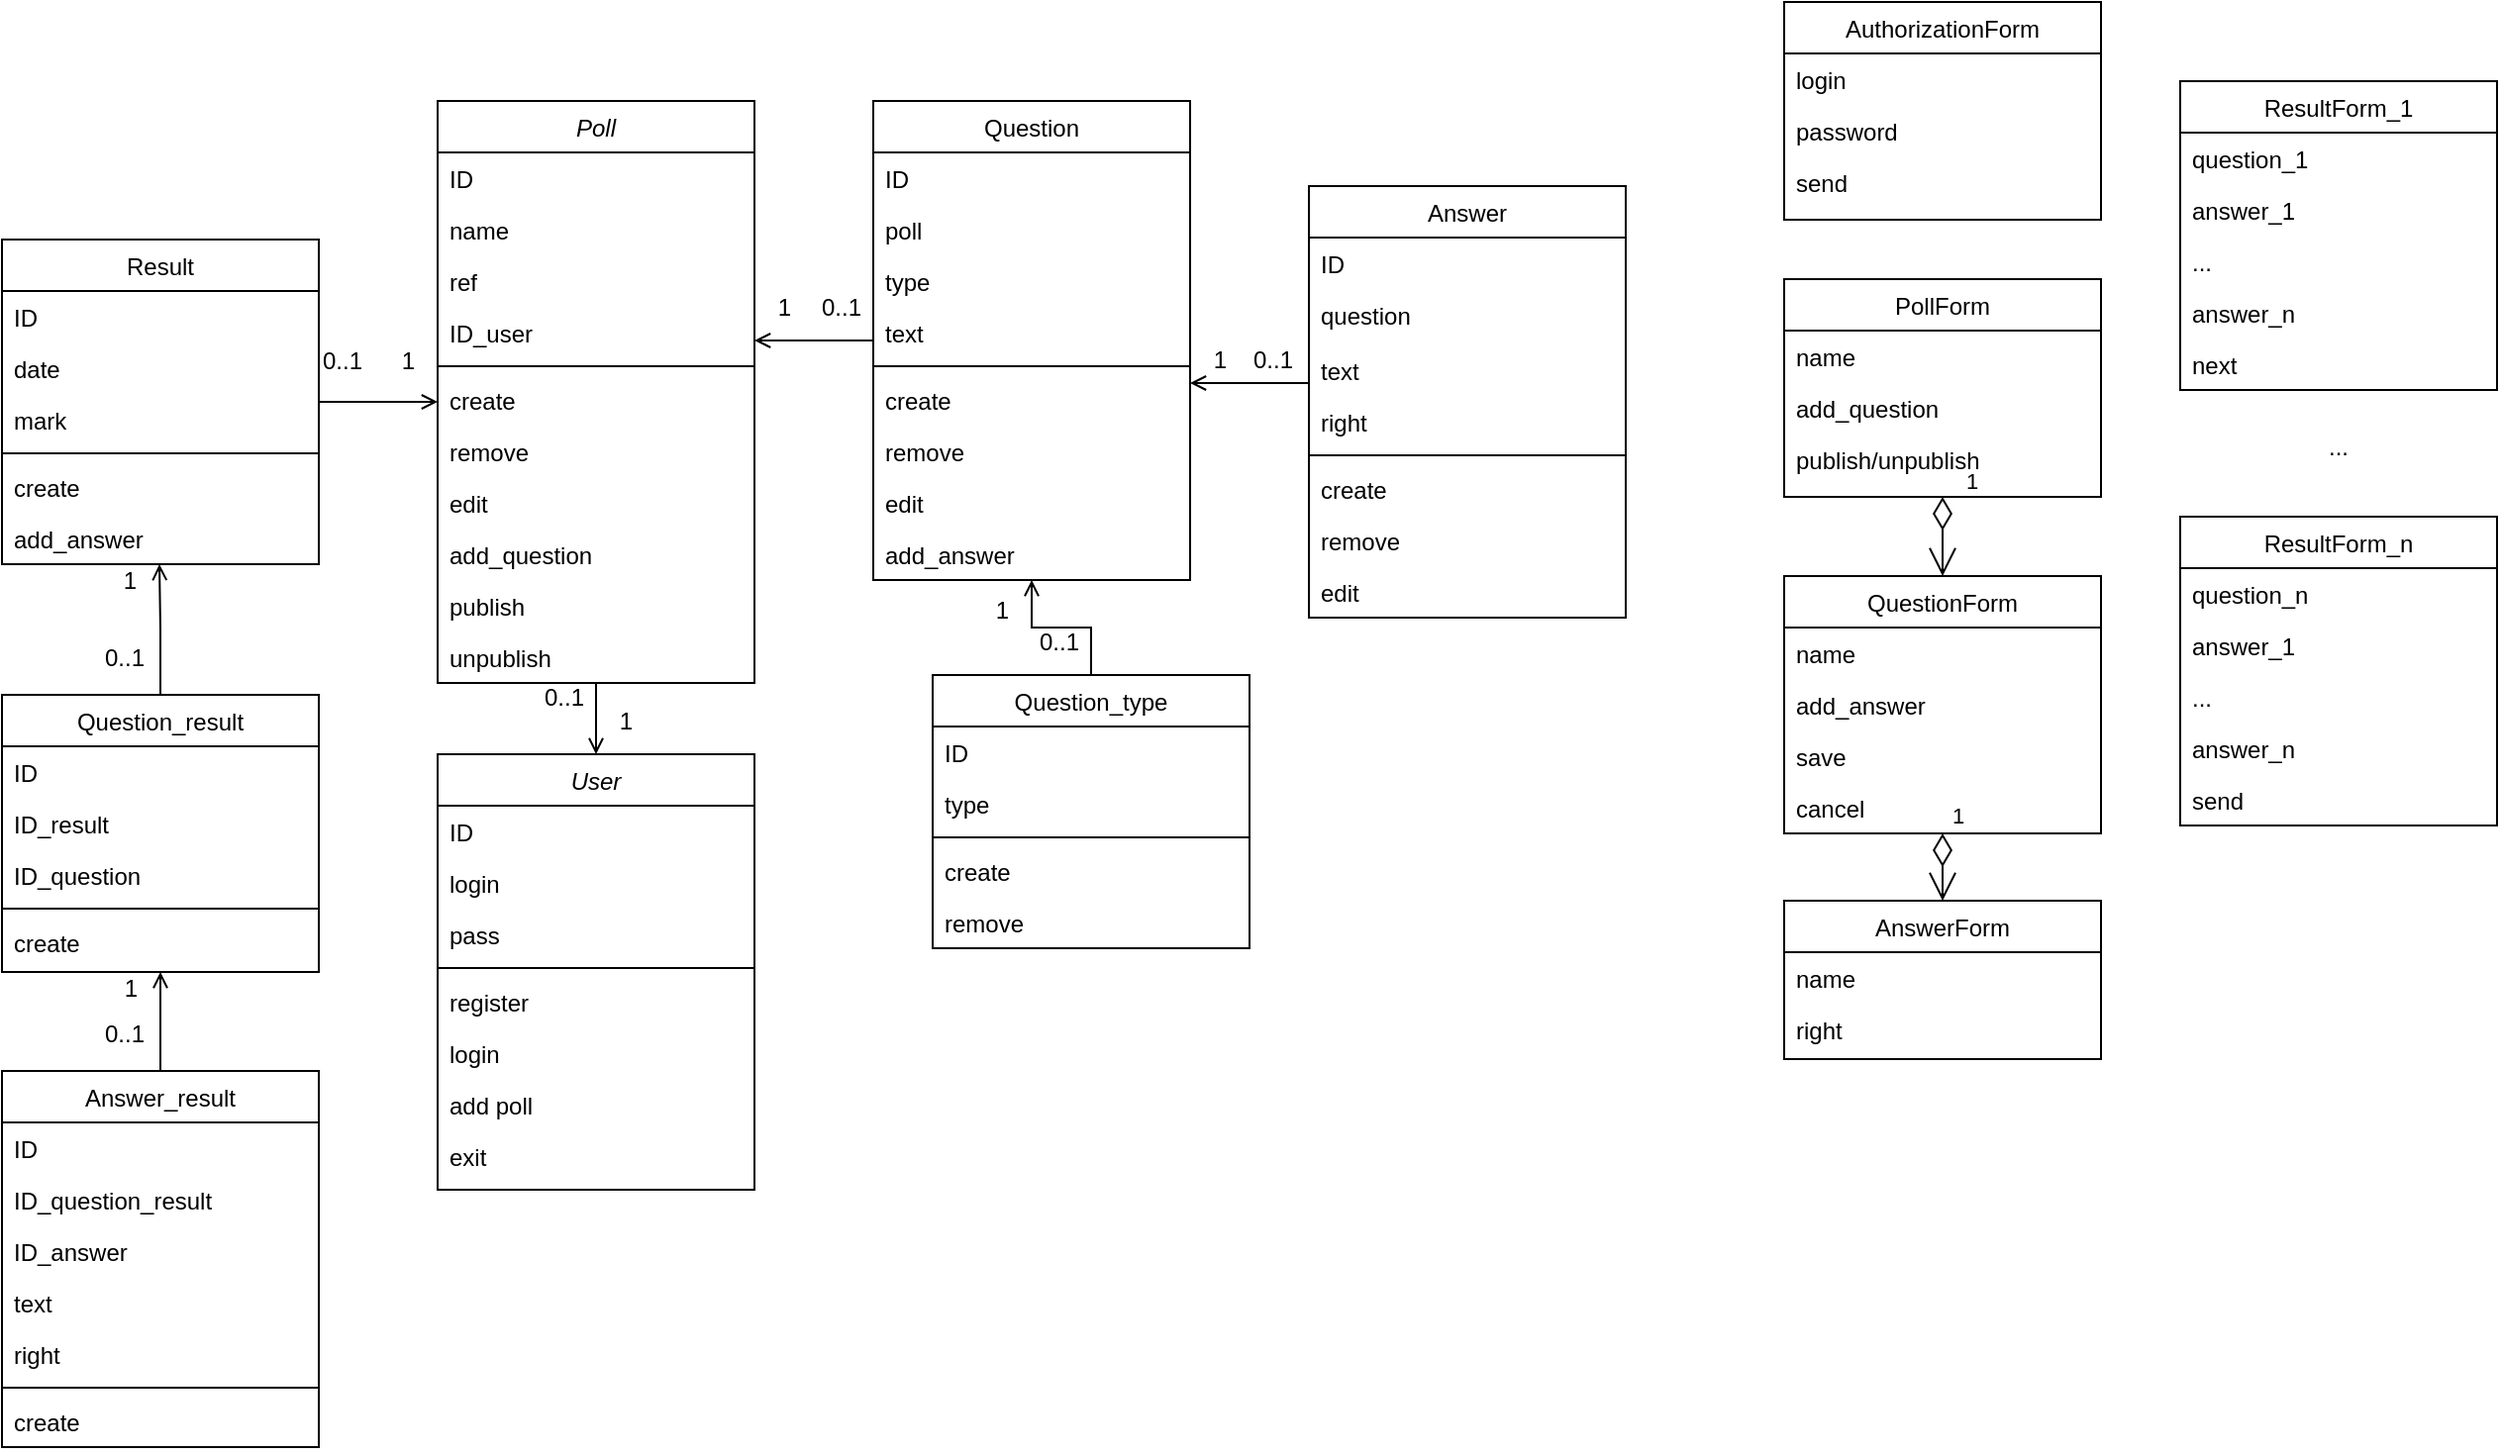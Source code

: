 <mxfile version="21.3.0" type="github">
  <diagram id="C5RBs43oDa-KdzZeNtuy" name="Page-1">
    <mxGraphModel dx="1674" dy="764" grid="1" gridSize="10" guides="1" tooltips="1" connect="1" arrows="1" fold="1" page="1" pageScale="1" pageWidth="827" pageHeight="1169" math="0" shadow="0">
      <root>
        <mxCell id="WIyWlLk6GJQsqaUBKTNV-0" />
        <mxCell id="WIyWlLk6GJQsqaUBKTNV-1" parent="WIyWlLk6GJQsqaUBKTNV-0" />
        <mxCell id="zkfFHV4jXpPFQw0GAbJ--0" value="Poll" style="swimlane;fontStyle=2;align=center;verticalAlign=top;childLayout=stackLayout;horizontal=1;startSize=26;horizontalStack=0;resizeParent=1;resizeLast=0;collapsible=1;marginBottom=0;rounded=0;shadow=0;strokeWidth=1;" parent="WIyWlLk6GJQsqaUBKTNV-1" vertex="1">
          <mxGeometry x="240" y="110" width="160" height="294" as="geometry">
            <mxRectangle x="230" y="140" width="160" height="26" as="alternateBounds" />
          </mxGeometry>
        </mxCell>
        <mxCell id="zkfFHV4jXpPFQw0GAbJ--1" value="ID" style="text;align=left;verticalAlign=top;spacingLeft=4;spacingRight=4;overflow=hidden;rotatable=0;points=[[0,0.5],[1,0.5]];portConstraint=eastwest;" parent="zkfFHV4jXpPFQw0GAbJ--0" vertex="1">
          <mxGeometry y="26" width="160" height="26" as="geometry" />
        </mxCell>
        <mxCell id="zkfFHV4jXpPFQw0GAbJ--2" value="name" style="text;align=left;verticalAlign=top;spacingLeft=4;spacingRight=4;overflow=hidden;rotatable=0;points=[[0,0.5],[1,0.5]];portConstraint=eastwest;rounded=0;shadow=0;html=0;" parent="zkfFHV4jXpPFQw0GAbJ--0" vertex="1">
          <mxGeometry y="52" width="160" height="26" as="geometry" />
        </mxCell>
        <mxCell id="snOb4kcOnNqycKSNtj3P-0" value="ref" style="text;align=left;verticalAlign=top;spacingLeft=4;spacingRight=4;overflow=hidden;rotatable=0;points=[[0,0.5],[1,0.5]];portConstraint=eastwest;rounded=0;shadow=0;html=0;" parent="zkfFHV4jXpPFQw0GAbJ--0" vertex="1">
          <mxGeometry y="78" width="160" height="26" as="geometry" />
        </mxCell>
        <mxCell id="S0NsjREVBF93vjPj7HcT-11" value="ID_user" style="text;align=left;verticalAlign=top;spacingLeft=4;spacingRight=4;overflow=hidden;rotatable=0;points=[[0,0.5],[1,0.5]];portConstraint=eastwest;rounded=0;shadow=0;html=0;" vertex="1" parent="zkfFHV4jXpPFQw0GAbJ--0">
          <mxGeometry y="104" width="160" height="26" as="geometry" />
        </mxCell>
        <mxCell id="zkfFHV4jXpPFQw0GAbJ--4" value="" style="line;html=1;strokeWidth=1;align=left;verticalAlign=middle;spacingTop=-1;spacingLeft=3;spacingRight=3;rotatable=0;labelPosition=right;points=[];portConstraint=eastwest;" parent="zkfFHV4jXpPFQw0GAbJ--0" vertex="1">
          <mxGeometry y="130" width="160" height="8" as="geometry" />
        </mxCell>
        <mxCell id="snOb4kcOnNqycKSNtj3P-2" value="create" style="text;align=left;verticalAlign=top;spacingLeft=4;spacingRight=4;overflow=hidden;rotatable=0;points=[[0,0.5],[1,0.5]];portConstraint=eastwest;rounded=0;shadow=0;html=0;" parent="zkfFHV4jXpPFQw0GAbJ--0" vertex="1">
          <mxGeometry y="138" width="160" height="26" as="geometry" />
        </mxCell>
        <mxCell id="snOb4kcOnNqycKSNtj3P-5" value="remove" style="text;align=left;verticalAlign=top;spacingLeft=4;spacingRight=4;overflow=hidden;rotatable=0;points=[[0,0.5],[1,0.5]];portConstraint=eastwest;rounded=0;shadow=0;html=0;" parent="zkfFHV4jXpPFQw0GAbJ--0" vertex="1">
          <mxGeometry y="164" width="160" height="26" as="geometry" />
        </mxCell>
        <mxCell id="snOb4kcOnNqycKSNtj3P-6" value="edit" style="text;align=left;verticalAlign=top;spacingLeft=4;spacingRight=4;overflow=hidden;rotatable=0;points=[[0,0.5],[1,0.5]];portConstraint=eastwest;rounded=0;shadow=0;html=0;" parent="zkfFHV4jXpPFQw0GAbJ--0" vertex="1">
          <mxGeometry y="190" width="160" height="26" as="geometry" />
        </mxCell>
        <mxCell id="6PA96vPbl6fKGUTXAdsz-4" value="add_question" style="text;align=left;verticalAlign=top;spacingLeft=4;spacingRight=4;overflow=hidden;rotatable=0;points=[[0,0.5],[1,0.5]];portConstraint=eastwest;rounded=0;shadow=0;html=0;" parent="zkfFHV4jXpPFQw0GAbJ--0" vertex="1">
          <mxGeometry y="216" width="160" height="26" as="geometry" />
        </mxCell>
        <mxCell id="snOb4kcOnNqycKSNtj3P-3" value="publish" style="text;align=left;verticalAlign=top;spacingLeft=4;spacingRight=4;overflow=hidden;rotatable=0;points=[[0,0.5],[1,0.5]];portConstraint=eastwest;rounded=0;shadow=0;html=0;" parent="zkfFHV4jXpPFQw0GAbJ--0" vertex="1">
          <mxGeometry y="242" width="160" height="26" as="geometry" />
        </mxCell>
        <mxCell id="snOb4kcOnNqycKSNtj3P-4" value="unpublish" style="text;align=left;verticalAlign=top;spacingLeft=4;spacingRight=4;overflow=hidden;rotatable=0;points=[[0,0.5],[1,0.5]];portConstraint=eastwest;rounded=0;shadow=0;html=0;" parent="zkfFHV4jXpPFQw0GAbJ--0" vertex="1">
          <mxGeometry y="268" width="160" height="26" as="geometry" />
        </mxCell>
        <mxCell id="zkfFHV4jXpPFQw0GAbJ--6" value="Answer" style="swimlane;fontStyle=0;align=center;verticalAlign=top;childLayout=stackLayout;horizontal=1;startSize=26;horizontalStack=0;resizeParent=1;resizeLast=0;collapsible=1;marginBottom=0;rounded=0;shadow=0;strokeWidth=1;" parent="WIyWlLk6GJQsqaUBKTNV-1" vertex="1">
          <mxGeometry x="680" y="153" width="160" height="218" as="geometry">
            <mxRectangle x="130" y="380" width="160" height="26" as="alternateBounds" />
          </mxGeometry>
        </mxCell>
        <mxCell id="zkfFHV4jXpPFQw0GAbJ--7" value="ID" style="text;align=left;verticalAlign=top;spacingLeft=4;spacingRight=4;overflow=hidden;rotatable=0;points=[[0,0.5],[1,0.5]];portConstraint=eastwest;" parent="zkfFHV4jXpPFQw0GAbJ--6" vertex="1">
          <mxGeometry y="26" width="160" height="26" as="geometry" />
        </mxCell>
        <mxCell id="zkfFHV4jXpPFQw0GAbJ--8" value="question" style="text;align=left;verticalAlign=top;spacingLeft=4;spacingRight=4;overflow=hidden;rotatable=0;points=[[0,0.5],[1,0.5]];portConstraint=eastwest;rounded=0;shadow=0;html=0;" parent="zkfFHV4jXpPFQw0GAbJ--6" vertex="1">
          <mxGeometry y="52" width="160" height="28" as="geometry" />
        </mxCell>
        <mxCell id="snOb4kcOnNqycKSNtj3P-8" value="text" style="text;align=left;verticalAlign=top;spacingLeft=4;spacingRight=4;overflow=hidden;rotatable=0;points=[[0,0.5],[1,0.5]];portConstraint=eastwest;rounded=0;shadow=0;html=0;" parent="zkfFHV4jXpPFQw0GAbJ--6" vertex="1">
          <mxGeometry y="80" width="160" height="26" as="geometry" />
        </mxCell>
        <mxCell id="snOb4kcOnNqycKSNtj3P-9" value="right" style="text;align=left;verticalAlign=top;spacingLeft=4;spacingRight=4;overflow=hidden;rotatable=0;points=[[0,0.5],[1,0.5]];portConstraint=eastwest;rounded=0;shadow=0;html=0;" parent="zkfFHV4jXpPFQw0GAbJ--6" vertex="1">
          <mxGeometry y="106" width="160" height="26" as="geometry" />
        </mxCell>
        <mxCell id="zkfFHV4jXpPFQw0GAbJ--9" value="" style="line;html=1;strokeWidth=1;align=left;verticalAlign=middle;spacingTop=-1;spacingLeft=3;spacingRight=3;rotatable=0;labelPosition=right;points=[];portConstraint=eastwest;" parent="zkfFHV4jXpPFQw0GAbJ--6" vertex="1">
          <mxGeometry y="132" width="160" height="8" as="geometry" />
        </mxCell>
        <mxCell id="zkfFHV4jXpPFQw0GAbJ--11" value="create" style="text;align=left;verticalAlign=top;spacingLeft=4;spacingRight=4;overflow=hidden;rotatable=0;points=[[0,0.5],[1,0.5]];portConstraint=eastwest;" parent="zkfFHV4jXpPFQw0GAbJ--6" vertex="1">
          <mxGeometry y="140" width="160" height="26" as="geometry" />
        </mxCell>
        <mxCell id="6PA96vPbl6fKGUTXAdsz-1" value="remove" style="text;align=left;verticalAlign=top;spacingLeft=4;spacingRight=4;overflow=hidden;rotatable=0;points=[[0,0.5],[1,0.5]];portConstraint=eastwest;" parent="zkfFHV4jXpPFQw0GAbJ--6" vertex="1">
          <mxGeometry y="166" width="160" height="26" as="geometry" />
        </mxCell>
        <mxCell id="6PA96vPbl6fKGUTXAdsz-2" value="edit" style="text;align=left;verticalAlign=top;spacingLeft=4;spacingRight=4;overflow=hidden;rotatable=0;points=[[0,0.5],[1,0.5]];portConstraint=eastwest;" parent="zkfFHV4jXpPFQw0GAbJ--6" vertex="1">
          <mxGeometry y="192" width="160" height="26" as="geometry" />
        </mxCell>
        <mxCell id="zkfFHV4jXpPFQw0GAbJ--13" value="Question_type" style="swimlane;fontStyle=0;align=center;verticalAlign=top;childLayout=stackLayout;horizontal=1;startSize=26;horizontalStack=0;resizeParent=1;resizeLast=0;collapsible=1;marginBottom=0;rounded=0;shadow=0;strokeWidth=1;" parent="WIyWlLk6GJQsqaUBKTNV-1" vertex="1">
          <mxGeometry x="490" y="400" width="160" height="138" as="geometry">
            <mxRectangle x="340" y="380" width="170" height="26" as="alternateBounds" />
          </mxGeometry>
        </mxCell>
        <mxCell id="zkfFHV4jXpPFQw0GAbJ--14" value="ID" style="text;align=left;verticalAlign=top;spacingLeft=4;spacingRight=4;overflow=hidden;rotatable=0;points=[[0,0.5],[1,0.5]];portConstraint=eastwest;" parent="zkfFHV4jXpPFQw0GAbJ--13" vertex="1">
          <mxGeometry y="26" width="160" height="26" as="geometry" />
        </mxCell>
        <mxCell id="6PA96vPbl6fKGUTXAdsz-5" value="type" style="text;align=left;verticalAlign=top;spacingLeft=4;spacingRight=4;overflow=hidden;rotatable=0;points=[[0,0.5],[1,0.5]];portConstraint=eastwest;" parent="zkfFHV4jXpPFQw0GAbJ--13" vertex="1">
          <mxGeometry y="52" width="160" height="26" as="geometry" />
        </mxCell>
        <mxCell id="zkfFHV4jXpPFQw0GAbJ--15" value="" style="line;html=1;strokeWidth=1;align=left;verticalAlign=middle;spacingTop=-1;spacingLeft=3;spacingRight=3;rotatable=0;labelPosition=right;points=[];portConstraint=eastwest;" parent="zkfFHV4jXpPFQw0GAbJ--13" vertex="1">
          <mxGeometry y="78" width="160" height="8" as="geometry" />
        </mxCell>
        <mxCell id="6PA96vPbl6fKGUTXAdsz-10" value="create" style="text;align=left;verticalAlign=top;spacingLeft=4;spacingRight=4;overflow=hidden;rotatable=0;points=[[0,0.5],[1,0.5]];portConstraint=eastwest;" parent="zkfFHV4jXpPFQw0GAbJ--13" vertex="1">
          <mxGeometry y="86" width="160" height="26" as="geometry" />
        </mxCell>
        <mxCell id="6PA96vPbl6fKGUTXAdsz-11" value="remove" style="text;align=left;verticalAlign=top;spacingLeft=4;spacingRight=4;overflow=hidden;rotatable=0;points=[[0,0.5],[1,0.5]];portConstraint=eastwest;" parent="zkfFHV4jXpPFQw0GAbJ--13" vertex="1">
          <mxGeometry y="112" width="160" height="26" as="geometry" />
        </mxCell>
        <mxCell id="zkfFHV4jXpPFQw0GAbJ--17" value="Question" style="swimlane;fontStyle=0;align=center;verticalAlign=top;childLayout=stackLayout;horizontal=1;startSize=26;horizontalStack=0;resizeParent=1;resizeLast=0;collapsible=1;marginBottom=0;rounded=0;shadow=0;strokeWidth=1;" parent="WIyWlLk6GJQsqaUBKTNV-1" vertex="1">
          <mxGeometry x="460" y="110" width="160" height="242" as="geometry">
            <mxRectangle x="550" y="140" width="160" height="26" as="alternateBounds" />
          </mxGeometry>
        </mxCell>
        <mxCell id="zkfFHV4jXpPFQw0GAbJ--18" value="ID" style="text;align=left;verticalAlign=top;spacingLeft=4;spacingRight=4;overflow=hidden;rotatable=0;points=[[0,0.5],[1,0.5]];portConstraint=eastwest;" parent="zkfFHV4jXpPFQw0GAbJ--17" vertex="1">
          <mxGeometry y="26" width="160" height="26" as="geometry" />
        </mxCell>
        <mxCell id="6PA96vPbl6fKGUTXAdsz-85" value="poll" style="text;align=left;verticalAlign=top;spacingLeft=4;spacingRight=4;overflow=hidden;rotatable=0;points=[[0,0.5],[1,0.5]];portConstraint=eastwest;" parent="zkfFHV4jXpPFQw0GAbJ--17" vertex="1">
          <mxGeometry y="52" width="160" height="26" as="geometry" />
        </mxCell>
        <mxCell id="zkfFHV4jXpPFQw0GAbJ--19" value="type" style="text;align=left;verticalAlign=top;spacingLeft=4;spacingRight=4;overflow=hidden;rotatable=0;points=[[0,0.5],[1,0.5]];portConstraint=eastwest;rounded=0;shadow=0;html=0;" parent="zkfFHV4jXpPFQw0GAbJ--17" vertex="1">
          <mxGeometry y="78" width="160" height="26" as="geometry" />
        </mxCell>
        <mxCell id="zkfFHV4jXpPFQw0GAbJ--20" value="text" style="text;align=left;verticalAlign=top;spacingLeft=4;spacingRight=4;overflow=hidden;rotatable=0;points=[[0,0.5],[1,0.5]];portConstraint=eastwest;rounded=0;shadow=0;html=0;" parent="zkfFHV4jXpPFQw0GAbJ--17" vertex="1">
          <mxGeometry y="104" width="160" height="26" as="geometry" />
        </mxCell>
        <mxCell id="zkfFHV4jXpPFQw0GAbJ--23" value="" style="line;html=1;strokeWidth=1;align=left;verticalAlign=middle;spacingTop=-1;spacingLeft=3;spacingRight=3;rotatable=0;labelPosition=right;points=[];portConstraint=eastwest;" parent="zkfFHV4jXpPFQw0GAbJ--17" vertex="1">
          <mxGeometry y="130" width="160" height="8" as="geometry" />
        </mxCell>
        <mxCell id="zkfFHV4jXpPFQw0GAbJ--24" value="create" style="text;align=left;verticalAlign=top;spacingLeft=4;spacingRight=4;overflow=hidden;rotatable=0;points=[[0,0.5],[1,0.5]];portConstraint=eastwest;" parent="zkfFHV4jXpPFQw0GAbJ--17" vertex="1">
          <mxGeometry y="138" width="160" height="26" as="geometry" />
        </mxCell>
        <mxCell id="zkfFHV4jXpPFQw0GAbJ--25" value="remove" style="text;align=left;verticalAlign=top;spacingLeft=4;spacingRight=4;overflow=hidden;rotatable=0;points=[[0,0.5],[1,0.5]];portConstraint=eastwest;" parent="zkfFHV4jXpPFQw0GAbJ--17" vertex="1">
          <mxGeometry y="164" width="160" height="26" as="geometry" />
        </mxCell>
        <mxCell id="snOb4kcOnNqycKSNtj3P-7" value="edit" style="text;align=left;verticalAlign=top;spacingLeft=4;spacingRight=4;overflow=hidden;rotatable=0;points=[[0,0.5],[1,0.5]];portConstraint=eastwest;" parent="zkfFHV4jXpPFQw0GAbJ--17" vertex="1">
          <mxGeometry y="190" width="160" height="26" as="geometry" />
        </mxCell>
        <mxCell id="6PA96vPbl6fKGUTXAdsz-3" value="add_answer" style="text;align=left;verticalAlign=top;spacingLeft=4;spacingRight=4;overflow=hidden;rotatable=0;points=[[0,0.5],[1,0.5]];portConstraint=eastwest;" parent="zkfFHV4jXpPFQw0GAbJ--17" vertex="1">
          <mxGeometry y="216" width="160" height="26" as="geometry" />
        </mxCell>
        <mxCell id="zkfFHV4jXpPFQw0GAbJ--26" value="" style="endArrow=open;shadow=0;strokeWidth=1;rounded=0;endFill=1;edgeStyle=elbowEdgeStyle;elbow=vertical;" parent="WIyWlLk6GJQsqaUBKTNV-1" source="zkfFHV4jXpPFQw0GAbJ--17" target="zkfFHV4jXpPFQw0GAbJ--0" edge="1">
          <mxGeometry x="0.5" y="41" relative="1" as="geometry">
            <mxPoint x="769" y="210" as="sourcePoint" />
            <mxPoint x="827" y="210" as="targetPoint" />
            <mxPoint x="-40" y="32" as="offset" />
          </mxGeometry>
        </mxCell>
        <mxCell id="zkfFHV4jXpPFQw0GAbJ--27" value="0..1" style="resizable=0;align=left;verticalAlign=bottom;labelBackgroundColor=none;fontSize=12;" parent="zkfFHV4jXpPFQw0GAbJ--26" connectable="0" vertex="1">
          <mxGeometry x="-1" relative="1" as="geometry">
            <mxPoint x="-28" y="-8" as="offset" />
          </mxGeometry>
        </mxCell>
        <mxCell id="zkfFHV4jXpPFQw0GAbJ--28" value="1" style="resizable=0;align=right;verticalAlign=bottom;labelBackgroundColor=none;fontSize=12;" parent="zkfFHV4jXpPFQw0GAbJ--26" connectable="0" vertex="1">
          <mxGeometry x="1" relative="1" as="geometry">
            <mxPoint x="20" y="-8" as="offset" />
          </mxGeometry>
        </mxCell>
        <mxCell id="6PA96vPbl6fKGUTXAdsz-12" value="Result" style="swimlane;fontStyle=0;align=center;verticalAlign=top;childLayout=stackLayout;horizontal=1;startSize=26;horizontalStack=0;resizeParent=1;resizeLast=0;collapsible=1;marginBottom=0;rounded=0;shadow=0;strokeWidth=1;" parent="WIyWlLk6GJQsqaUBKTNV-1" vertex="1">
          <mxGeometry x="20" y="180" width="160" height="164" as="geometry">
            <mxRectangle x="340" y="380" width="170" height="26" as="alternateBounds" />
          </mxGeometry>
        </mxCell>
        <mxCell id="6PA96vPbl6fKGUTXAdsz-13" value="ID" style="text;align=left;verticalAlign=top;spacingLeft=4;spacingRight=4;overflow=hidden;rotatable=0;points=[[0,0.5],[1,0.5]];portConstraint=eastwest;" parent="6PA96vPbl6fKGUTXAdsz-12" vertex="1">
          <mxGeometry y="26" width="160" height="26" as="geometry" />
        </mxCell>
        <mxCell id="6PA96vPbl6fKGUTXAdsz-14" value="date" style="text;align=left;verticalAlign=top;spacingLeft=4;spacingRight=4;overflow=hidden;rotatable=0;points=[[0,0.5],[1,0.5]];portConstraint=eastwest;" parent="6PA96vPbl6fKGUTXAdsz-12" vertex="1">
          <mxGeometry y="52" width="160" height="26" as="geometry" />
        </mxCell>
        <mxCell id="6PA96vPbl6fKGUTXAdsz-18" value="mark" style="text;align=left;verticalAlign=top;spacingLeft=4;spacingRight=4;overflow=hidden;rotatable=0;points=[[0,0.5],[1,0.5]];portConstraint=eastwest;" parent="6PA96vPbl6fKGUTXAdsz-12" vertex="1">
          <mxGeometry y="78" width="160" height="26" as="geometry" />
        </mxCell>
        <mxCell id="6PA96vPbl6fKGUTXAdsz-15" value="" style="line;html=1;strokeWidth=1;align=left;verticalAlign=middle;spacingTop=-1;spacingLeft=3;spacingRight=3;rotatable=0;labelPosition=right;points=[];portConstraint=eastwest;" parent="6PA96vPbl6fKGUTXAdsz-12" vertex="1">
          <mxGeometry y="104" width="160" height="8" as="geometry" />
        </mxCell>
        <mxCell id="6PA96vPbl6fKGUTXAdsz-16" value="create" style="text;align=left;verticalAlign=top;spacingLeft=4;spacingRight=4;overflow=hidden;rotatable=0;points=[[0,0.5],[1,0.5]];portConstraint=eastwest;" parent="6PA96vPbl6fKGUTXAdsz-12" vertex="1">
          <mxGeometry y="112" width="160" height="26" as="geometry" />
        </mxCell>
        <mxCell id="6PA96vPbl6fKGUTXAdsz-37" value="" style="endArrow=open;shadow=0;strokeWidth=1;rounded=0;endFill=1;edgeStyle=elbowEdgeStyle;elbow=vertical;" parent="6PA96vPbl6fKGUTXAdsz-12" source="6PA96vPbl6fKGUTXAdsz-19" edge="1">
          <mxGeometry x="0.5" y="41" relative="1" as="geometry">
            <mxPoint x="79.5" y="220" as="sourcePoint" />
            <mxPoint x="79.5" y="164" as="targetPoint" />
            <mxPoint x="-40" y="32" as="offset" />
          </mxGeometry>
        </mxCell>
        <mxCell id="6PA96vPbl6fKGUTXAdsz-38" value="0..1" style="resizable=0;align=left;verticalAlign=bottom;labelBackgroundColor=none;fontSize=12;" parent="6PA96vPbl6fKGUTXAdsz-37" connectable="0" vertex="1">
          <mxGeometry x="-1" relative="1" as="geometry">
            <mxPoint x="-30" y="-10" as="offset" />
          </mxGeometry>
        </mxCell>
        <mxCell id="6PA96vPbl6fKGUTXAdsz-39" value="1" style="resizable=0;align=right;verticalAlign=bottom;labelBackgroundColor=none;fontSize=12;" parent="6PA96vPbl6fKGUTXAdsz-37" connectable="0" vertex="1">
          <mxGeometry x="1" relative="1" as="geometry">
            <mxPoint x="-10" y="17" as="offset" />
          </mxGeometry>
        </mxCell>
        <mxCell id="6PA96vPbl6fKGUTXAdsz-26" value="add_answer" style="text;align=left;verticalAlign=top;spacingLeft=4;spacingRight=4;overflow=hidden;rotatable=0;points=[[0,0.5],[1,0.5]];portConstraint=eastwest;" parent="6PA96vPbl6fKGUTXAdsz-12" vertex="1">
          <mxGeometry y="138" width="160" height="26" as="geometry" />
        </mxCell>
        <mxCell id="6PA96vPbl6fKGUTXAdsz-19" value="Question_result" style="swimlane;fontStyle=0;align=center;verticalAlign=top;childLayout=stackLayout;horizontal=1;startSize=26;horizontalStack=0;resizeParent=1;resizeLast=0;collapsible=1;marginBottom=0;rounded=0;shadow=0;strokeWidth=1;" parent="WIyWlLk6GJQsqaUBKTNV-1" vertex="1">
          <mxGeometry x="20" y="410" width="160" height="140" as="geometry">
            <mxRectangle x="340" y="380" width="170" height="26" as="alternateBounds" />
          </mxGeometry>
        </mxCell>
        <mxCell id="6PA96vPbl6fKGUTXAdsz-20" value="ID" style="text;align=left;verticalAlign=top;spacingLeft=4;spacingRight=4;overflow=hidden;rotatable=0;points=[[0,0.5],[1,0.5]];portConstraint=eastwest;" parent="6PA96vPbl6fKGUTXAdsz-19" vertex="1">
          <mxGeometry y="26" width="160" height="26" as="geometry" />
        </mxCell>
        <mxCell id="6PA96vPbl6fKGUTXAdsz-21" value="ID_result" style="text;align=left;verticalAlign=top;spacingLeft=4;spacingRight=4;overflow=hidden;rotatable=0;points=[[0,0.5],[1,0.5]];portConstraint=eastwest;" parent="6PA96vPbl6fKGUTXAdsz-19" vertex="1">
          <mxGeometry y="52" width="160" height="26" as="geometry" />
        </mxCell>
        <mxCell id="6PA96vPbl6fKGUTXAdsz-22" value="ID_question" style="text;align=left;verticalAlign=top;spacingLeft=4;spacingRight=4;overflow=hidden;rotatable=0;points=[[0,0.5],[1,0.5]];portConstraint=eastwest;" parent="6PA96vPbl6fKGUTXAdsz-19" vertex="1">
          <mxGeometry y="78" width="160" height="26" as="geometry" />
        </mxCell>
        <mxCell id="6PA96vPbl6fKGUTXAdsz-23" value="" style="line;html=1;strokeWidth=1;align=left;verticalAlign=middle;spacingTop=-1;spacingLeft=3;spacingRight=3;rotatable=0;labelPosition=right;points=[];portConstraint=eastwest;" parent="6PA96vPbl6fKGUTXAdsz-19" vertex="1">
          <mxGeometry y="104" width="160" height="8" as="geometry" />
        </mxCell>
        <mxCell id="6PA96vPbl6fKGUTXAdsz-24" value="create" style="text;align=left;verticalAlign=top;spacingLeft=4;spacingRight=4;overflow=hidden;rotatable=0;points=[[0,0.5],[1,0.5]];portConstraint=eastwest;" parent="6PA96vPbl6fKGUTXAdsz-19" vertex="1">
          <mxGeometry y="112" width="160" height="26" as="geometry" />
        </mxCell>
        <mxCell id="6PA96vPbl6fKGUTXAdsz-27" value="" style="endArrow=open;shadow=0;strokeWidth=1;rounded=0;endFill=1;edgeStyle=elbowEdgeStyle;elbow=vertical;" parent="WIyWlLk6GJQsqaUBKTNV-1" source="zkfFHV4jXpPFQw0GAbJ--6" target="zkfFHV4jXpPFQw0GAbJ--17" edge="1">
          <mxGeometry x="0.5" y="41" relative="1" as="geometry">
            <mxPoint x="380" y="330" as="sourcePoint" />
            <mxPoint x="508" y="330" as="targetPoint" />
            <mxPoint x="-40" y="32" as="offset" />
          </mxGeometry>
        </mxCell>
        <mxCell id="6PA96vPbl6fKGUTXAdsz-28" value="0..1" style="resizable=0;align=left;verticalAlign=bottom;labelBackgroundColor=none;fontSize=12;" parent="6PA96vPbl6fKGUTXAdsz-27" connectable="0" vertex="1">
          <mxGeometry x="-1" relative="1" as="geometry">
            <mxPoint x="-30" y="-3" as="offset" />
          </mxGeometry>
        </mxCell>
        <mxCell id="6PA96vPbl6fKGUTXAdsz-29" value="1" style="resizable=0;align=right;verticalAlign=bottom;labelBackgroundColor=none;fontSize=12;" parent="6PA96vPbl6fKGUTXAdsz-27" connectable="0" vertex="1">
          <mxGeometry x="1" relative="1" as="geometry">
            <mxPoint x="20" y="-3" as="offset" />
          </mxGeometry>
        </mxCell>
        <mxCell id="6PA96vPbl6fKGUTXAdsz-31" value="" style="endArrow=open;shadow=0;strokeWidth=1;rounded=0;endFill=1;edgeStyle=elbowEdgeStyle;elbow=vertical;" parent="WIyWlLk6GJQsqaUBKTNV-1" source="6PA96vPbl6fKGUTXAdsz-12" target="zkfFHV4jXpPFQw0GAbJ--0" edge="1">
          <mxGeometry x="0.5" y="41" relative="1" as="geometry">
            <mxPoint x="500" y="228" as="sourcePoint" />
            <mxPoint x="420" y="228" as="targetPoint" />
            <mxPoint x="-40" y="32" as="offset" />
          </mxGeometry>
        </mxCell>
        <mxCell id="6PA96vPbl6fKGUTXAdsz-32" value="0..1" style="resizable=0;align=left;verticalAlign=bottom;labelBackgroundColor=none;fontSize=12;" parent="6PA96vPbl6fKGUTXAdsz-31" connectable="0" vertex="1">
          <mxGeometry x="-1" relative="1" as="geometry">
            <mxPoint y="-12" as="offset" />
          </mxGeometry>
        </mxCell>
        <mxCell id="6PA96vPbl6fKGUTXAdsz-33" value="1" style="resizable=0;align=right;verticalAlign=bottom;labelBackgroundColor=none;fontSize=12;" parent="6PA96vPbl6fKGUTXAdsz-31" connectable="0" vertex="1">
          <mxGeometry x="1" relative="1" as="geometry">
            <mxPoint x="-10" y="-12" as="offset" />
          </mxGeometry>
        </mxCell>
        <mxCell id="6PA96vPbl6fKGUTXAdsz-34" value="" style="endArrow=open;shadow=0;strokeWidth=1;rounded=0;endFill=1;edgeStyle=elbowEdgeStyle;elbow=vertical;" parent="WIyWlLk6GJQsqaUBKTNV-1" source="zkfFHV4jXpPFQw0GAbJ--13" target="zkfFHV4jXpPFQw0GAbJ--17" edge="1">
          <mxGeometry x="0.5" y="41" relative="1" as="geometry">
            <mxPoint x="500" y="228" as="sourcePoint" />
            <mxPoint x="420" y="228" as="targetPoint" />
            <mxPoint x="-40" y="32" as="offset" />
          </mxGeometry>
        </mxCell>
        <mxCell id="6PA96vPbl6fKGUTXAdsz-35" value="0..1" style="resizable=0;align=left;verticalAlign=bottom;labelBackgroundColor=none;fontSize=12;" parent="6PA96vPbl6fKGUTXAdsz-34" connectable="0" vertex="1">
          <mxGeometry x="-1" relative="1" as="geometry">
            <mxPoint x="-28" y="-8" as="offset" />
          </mxGeometry>
        </mxCell>
        <mxCell id="6PA96vPbl6fKGUTXAdsz-36" value="1" style="resizable=0;align=right;verticalAlign=bottom;labelBackgroundColor=none;fontSize=12;" parent="6PA96vPbl6fKGUTXAdsz-34" connectable="0" vertex="1">
          <mxGeometry x="1" relative="1" as="geometry">
            <mxPoint x="-10" y="24" as="offset" />
          </mxGeometry>
        </mxCell>
        <mxCell id="6PA96vPbl6fKGUTXAdsz-40" value="AuthorizationForm" style="swimlane;fontStyle=0;align=center;verticalAlign=top;childLayout=stackLayout;horizontal=1;startSize=26;horizontalStack=0;resizeParent=1;resizeLast=0;collapsible=1;marginBottom=0;rounded=0;shadow=0;strokeWidth=1;" parent="WIyWlLk6GJQsqaUBKTNV-1" vertex="1">
          <mxGeometry x="920" y="60" width="160" height="110" as="geometry">
            <mxRectangle x="550" y="140" width="160" height="26" as="alternateBounds" />
          </mxGeometry>
        </mxCell>
        <mxCell id="6PA96vPbl6fKGUTXAdsz-41" value="login" style="text;align=left;verticalAlign=top;spacingLeft=4;spacingRight=4;overflow=hidden;rotatable=0;points=[[0,0.5],[1,0.5]];portConstraint=eastwest;" parent="6PA96vPbl6fKGUTXAdsz-40" vertex="1">
          <mxGeometry y="26" width="160" height="26" as="geometry" />
        </mxCell>
        <mxCell id="6PA96vPbl6fKGUTXAdsz-42" value="password" style="text;align=left;verticalAlign=top;spacingLeft=4;spacingRight=4;overflow=hidden;rotatable=0;points=[[0,0.5],[1,0.5]];portConstraint=eastwest;rounded=0;shadow=0;html=0;" parent="6PA96vPbl6fKGUTXAdsz-40" vertex="1">
          <mxGeometry y="52" width="160" height="26" as="geometry" />
        </mxCell>
        <mxCell id="6PA96vPbl6fKGUTXAdsz-43" value="send" style="text;align=left;verticalAlign=top;spacingLeft=4;spacingRight=4;overflow=hidden;rotatable=0;points=[[0,0.5],[1,0.5]];portConstraint=eastwest;rounded=0;shadow=0;html=0;" parent="6PA96vPbl6fKGUTXAdsz-40" vertex="1">
          <mxGeometry y="78" width="160" height="26" as="geometry" />
        </mxCell>
        <mxCell id="6PA96vPbl6fKGUTXAdsz-49" value="PollForm" style="swimlane;fontStyle=0;align=center;verticalAlign=top;childLayout=stackLayout;horizontal=1;startSize=26;horizontalStack=0;resizeParent=1;resizeLast=0;collapsible=1;marginBottom=0;rounded=0;shadow=0;strokeWidth=1;" parent="WIyWlLk6GJQsqaUBKTNV-1" vertex="1">
          <mxGeometry x="920" y="200" width="160" height="110" as="geometry">
            <mxRectangle x="550" y="140" width="160" height="26" as="alternateBounds" />
          </mxGeometry>
        </mxCell>
        <mxCell id="6PA96vPbl6fKGUTXAdsz-50" value="name" style="text;align=left;verticalAlign=top;spacingLeft=4;spacingRight=4;overflow=hidden;rotatable=0;points=[[0,0.5],[1,0.5]];portConstraint=eastwest;" parent="6PA96vPbl6fKGUTXAdsz-49" vertex="1">
          <mxGeometry y="26" width="160" height="26" as="geometry" />
        </mxCell>
        <mxCell id="6PA96vPbl6fKGUTXAdsz-51" value="add_question" style="text;align=left;verticalAlign=top;spacingLeft=4;spacingRight=4;overflow=hidden;rotatable=0;points=[[0,0.5],[1,0.5]];portConstraint=eastwest;rounded=0;shadow=0;html=0;" parent="6PA96vPbl6fKGUTXAdsz-49" vertex="1">
          <mxGeometry y="52" width="160" height="26" as="geometry" />
        </mxCell>
        <mxCell id="6PA96vPbl6fKGUTXAdsz-52" value="publish/unpublish" style="text;align=left;verticalAlign=top;spacingLeft=4;spacingRight=4;overflow=hidden;rotatable=0;points=[[0,0.5],[1,0.5]];portConstraint=eastwest;rounded=0;shadow=0;html=0;" parent="6PA96vPbl6fKGUTXAdsz-49" vertex="1">
          <mxGeometry y="78" width="160" height="26" as="geometry" />
        </mxCell>
        <mxCell id="6PA96vPbl6fKGUTXAdsz-53" value="QuestionForm" style="swimlane;fontStyle=0;align=center;verticalAlign=top;childLayout=stackLayout;horizontal=1;startSize=26;horizontalStack=0;resizeParent=1;resizeLast=0;collapsible=1;marginBottom=0;rounded=0;shadow=0;strokeWidth=1;" parent="WIyWlLk6GJQsqaUBKTNV-1" vertex="1">
          <mxGeometry x="920" y="350" width="160" height="130" as="geometry">
            <mxRectangle x="550" y="140" width="160" height="26" as="alternateBounds" />
          </mxGeometry>
        </mxCell>
        <mxCell id="6PA96vPbl6fKGUTXAdsz-54" value="name" style="text;align=left;verticalAlign=top;spacingLeft=4;spacingRight=4;overflow=hidden;rotatable=0;points=[[0,0.5],[1,0.5]];portConstraint=eastwest;" parent="6PA96vPbl6fKGUTXAdsz-53" vertex="1">
          <mxGeometry y="26" width="160" height="26" as="geometry" />
        </mxCell>
        <mxCell id="6PA96vPbl6fKGUTXAdsz-55" value="add_answer" style="text;align=left;verticalAlign=top;spacingLeft=4;spacingRight=4;overflow=hidden;rotatable=0;points=[[0,0.5],[1,0.5]];portConstraint=eastwest;rounded=0;shadow=0;html=0;" parent="6PA96vPbl6fKGUTXAdsz-53" vertex="1">
          <mxGeometry y="52" width="160" height="26" as="geometry" />
        </mxCell>
        <mxCell id="6PA96vPbl6fKGUTXAdsz-56" value="save" style="text;align=left;verticalAlign=top;spacingLeft=4;spacingRight=4;overflow=hidden;rotatable=0;points=[[0,0.5],[1,0.5]];portConstraint=eastwest;rounded=0;shadow=0;html=0;" parent="6PA96vPbl6fKGUTXAdsz-53" vertex="1">
          <mxGeometry y="78" width="160" height="26" as="geometry" />
        </mxCell>
        <mxCell id="6PA96vPbl6fKGUTXAdsz-57" value="cancel" style="text;align=left;verticalAlign=top;spacingLeft=4;spacingRight=4;overflow=hidden;rotatable=0;points=[[0,0.5],[1,0.5]];portConstraint=eastwest;rounded=0;shadow=0;html=0;" parent="6PA96vPbl6fKGUTXAdsz-53" vertex="1">
          <mxGeometry y="104" width="160" height="26" as="geometry" />
        </mxCell>
        <mxCell id="6PA96vPbl6fKGUTXAdsz-58" value="AnswerForm" style="swimlane;fontStyle=0;align=center;verticalAlign=top;childLayout=stackLayout;horizontal=1;startSize=26;horizontalStack=0;resizeParent=1;resizeLast=0;collapsible=1;marginBottom=0;rounded=0;shadow=0;strokeWidth=1;" parent="WIyWlLk6GJQsqaUBKTNV-1" vertex="1">
          <mxGeometry x="920" y="514" width="160" height="80" as="geometry">
            <mxRectangle x="550" y="140" width="160" height="26" as="alternateBounds" />
          </mxGeometry>
        </mxCell>
        <mxCell id="6PA96vPbl6fKGUTXAdsz-59" value="name" style="text;align=left;verticalAlign=top;spacingLeft=4;spacingRight=4;overflow=hidden;rotatable=0;points=[[0,0.5],[1,0.5]];portConstraint=eastwest;" parent="6PA96vPbl6fKGUTXAdsz-58" vertex="1">
          <mxGeometry y="26" width="160" height="26" as="geometry" />
        </mxCell>
        <mxCell id="6PA96vPbl6fKGUTXAdsz-60" value="right" style="text;align=left;verticalAlign=top;spacingLeft=4;spacingRight=4;overflow=hidden;rotatable=0;points=[[0,0.5],[1,0.5]];portConstraint=eastwest;rounded=0;shadow=0;html=0;" parent="6PA96vPbl6fKGUTXAdsz-58" vertex="1">
          <mxGeometry y="52" width="160" height="26" as="geometry" />
        </mxCell>
        <mxCell id="6PA96vPbl6fKGUTXAdsz-63" value="1" style="endArrow=open;html=1;endSize=12;startArrow=diamondThin;startSize=14;startFill=0;edgeStyle=orthogonalEdgeStyle;align=left;verticalAlign=bottom;rounded=0;" parent="WIyWlLk6GJQsqaUBKTNV-1" source="6PA96vPbl6fKGUTXAdsz-49" target="6PA96vPbl6fKGUTXAdsz-53" edge="1">
          <mxGeometry x="-0.961" y="10" relative="1" as="geometry">
            <mxPoint x="900" y="360" as="sourcePoint" />
            <mxPoint x="1060" y="360" as="targetPoint" />
            <mxPoint as="offset" />
          </mxGeometry>
        </mxCell>
        <mxCell id="6PA96vPbl6fKGUTXAdsz-64" value="1" style="endArrow=open;html=1;endSize=12;startArrow=diamondThin;startSize=14;startFill=0;edgeStyle=orthogonalEdgeStyle;align=left;verticalAlign=bottom;rounded=0;" parent="WIyWlLk6GJQsqaUBKTNV-1" source="6PA96vPbl6fKGUTXAdsz-53" target="6PA96vPbl6fKGUTXAdsz-58" edge="1">
          <mxGeometry x="-1" y="3" relative="1" as="geometry">
            <mxPoint x="890" y="380" as="sourcePoint" />
            <mxPoint x="1060" y="360" as="targetPoint" />
          </mxGeometry>
        </mxCell>
        <mxCell id="6PA96vPbl6fKGUTXAdsz-65" value="ResultForm_1" style="swimlane;fontStyle=0;align=center;verticalAlign=top;childLayout=stackLayout;horizontal=1;startSize=26;horizontalStack=0;resizeParent=1;resizeLast=0;collapsible=1;marginBottom=0;rounded=0;shadow=0;strokeWidth=1;" parent="WIyWlLk6GJQsqaUBKTNV-1" vertex="1">
          <mxGeometry x="1120" y="100" width="160" height="156" as="geometry">
            <mxRectangle x="550" y="140" width="160" height="26" as="alternateBounds" />
          </mxGeometry>
        </mxCell>
        <mxCell id="6PA96vPbl6fKGUTXAdsz-68" value="question_1" style="text;align=left;verticalAlign=top;spacingLeft=4;spacingRight=4;overflow=hidden;rotatable=0;points=[[0,0.5],[1,0.5]];portConstraint=eastwest;rounded=0;shadow=0;html=0;" parent="6PA96vPbl6fKGUTXAdsz-65" vertex="1">
          <mxGeometry y="26" width="160" height="26" as="geometry" />
        </mxCell>
        <mxCell id="6PA96vPbl6fKGUTXAdsz-69" value="answer_1" style="text;align=left;verticalAlign=top;spacingLeft=4;spacingRight=4;overflow=hidden;rotatable=0;points=[[0,0.5],[1,0.5]];portConstraint=eastwest;rounded=0;shadow=0;html=0;" parent="6PA96vPbl6fKGUTXAdsz-65" vertex="1">
          <mxGeometry y="52" width="160" height="26" as="geometry" />
        </mxCell>
        <mxCell id="6PA96vPbl6fKGUTXAdsz-70" value="..." style="text;align=left;verticalAlign=top;spacingLeft=4;spacingRight=4;overflow=hidden;rotatable=0;points=[[0,0.5],[1,0.5]];portConstraint=eastwest;rounded=0;shadow=0;html=0;" parent="6PA96vPbl6fKGUTXAdsz-65" vertex="1">
          <mxGeometry y="78" width="160" height="26" as="geometry" />
        </mxCell>
        <mxCell id="6PA96vPbl6fKGUTXAdsz-72" value="answer_n" style="text;align=left;verticalAlign=top;spacingLeft=4;spacingRight=4;overflow=hidden;rotatable=0;points=[[0,0.5],[1,0.5]];portConstraint=eastwest;rounded=0;shadow=0;html=0;" parent="6PA96vPbl6fKGUTXAdsz-65" vertex="1">
          <mxGeometry y="104" width="160" height="26" as="geometry" />
        </mxCell>
        <mxCell id="6PA96vPbl6fKGUTXAdsz-71" value="next" style="text;align=left;verticalAlign=top;spacingLeft=4;spacingRight=4;overflow=hidden;rotatable=0;points=[[0,0.5],[1,0.5]];portConstraint=eastwest;rounded=0;shadow=0;html=0;" parent="6PA96vPbl6fKGUTXAdsz-65" vertex="1">
          <mxGeometry y="130" width="160" height="26" as="geometry" />
        </mxCell>
        <mxCell id="6PA96vPbl6fKGUTXAdsz-77" value="ResultForm_n" style="swimlane;fontStyle=0;align=center;verticalAlign=top;childLayout=stackLayout;horizontal=1;startSize=26;horizontalStack=0;resizeParent=1;resizeLast=0;collapsible=1;marginBottom=0;rounded=0;shadow=0;strokeWidth=1;" parent="WIyWlLk6GJQsqaUBKTNV-1" vertex="1">
          <mxGeometry x="1120" y="320" width="160" height="156" as="geometry">
            <mxRectangle x="550" y="140" width="160" height="26" as="alternateBounds" />
          </mxGeometry>
        </mxCell>
        <mxCell id="6PA96vPbl6fKGUTXAdsz-78" value="question_n" style="text;align=left;verticalAlign=top;spacingLeft=4;spacingRight=4;overflow=hidden;rotatable=0;points=[[0,0.5],[1,0.5]];portConstraint=eastwest;rounded=0;shadow=0;html=0;" parent="6PA96vPbl6fKGUTXAdsz-77" vertex="1">
          <mxGeometry y="26" width="160" height="26" as="geometry" />
        </mxCell>
        <mxCell id="6PA96vPbl6fKGUTXAdsz-79" value="answer_1" style="text;align=left;verticalAlign=top;spacingLeft=4;spacingRight=4;overflow=hidden;rotatable=0;points=[[0,0.5],[1,0.5]];portConstraint=eastwest;rounded=0;shadow=0;html=0;" parent="6PA96vPbl6fKGUTXAdsz-77" vertex="1">
          <mxGeometry y="52" width="160" height="26" as="geometry" />
        </mxCell>
        <mxCell id="6PA96vPbl6fKGUTXAdsz-80" value="..." style="text;align=left;verticalAlign=top;spacingLeft=4;spacingRight=4;overflow=hidden;rotatable=0;points=[[0,0.5],[1,0.5]];portConstraint=eastwest;rounded=0;shadow=0;html=0;" parent="6PA96vPbl6fKGUTXAdsz-77" vertex="1">
          <mxGeometry y="78" width="160" height="26" as="geometry" />
        </mxCell>
        <mxCell id="6PA96vPbl6fKGUTXAdsz-81" value="answer_n" style="text;align=left;verticalAlign=top;spacingLeft=4;spacingRight=4;overflow=hidden;rotatable=0;points=[[0,0.5],[1,0.5]];portConstraint=eastwest;rounded=0;shadow=0;html=0;" parent="6PA96vPbl6fKGUTXAdsz-77" vertex="1">
          <mxGeometry y="104" width="160" height="26" as="geometry" />
        </mxCell>
        <mxCell id="6PA96vPbl6fKGUTXAdsz-82" value="send" style="text;align=left;verticalAlign=top;spacingLeft=4;spacingRight=4;overflow=hidden;rotatable=0;points=[[0,0.5],[1,0.5]];portConstraint=eastwest;rounded=0;shadow=0;html=0;" parent="6PA96vPbl6fKGUTXAdsz-77" vertex="1">
          <mxGeometry y="130" width="160" height="26" as="geometry" />
        </mxCell>
        <mxCell id="6PA96vPbl6fKGUTXAdsz-84" value="..." style="text;html=1;strokeColor=none;fillColor=none;align=center;verticalAlign=middle;whiteSpace=wrap;rounded=0;" parent="WIyWlLk6GJQsqaUBKTNV-1" vertex="1">
          <mxGeometry x="1170" y="270" width="60" height="30" as="geometry" />
        </mxCell>
        <mxCell id="6PA96vPbl6fKGUTXAdsz-86" value="Answer_result" style="swimlane;fontStyle=0;align=center;verticalAlign=top;childLayout=stackLayout;horizontal=1;startSize=26;horizontalStack=0;resizeParent=1;resizeLast=0;collapsible=1;marginBottom=0;rounded=0;shadow=0;strokeWidth=1;" parent="WIyWlLk6GJQsqaUBKTNV-1" vertex="1">
          <mxGeometry x="20" y="600" width="160" height="190" as="geometry">
            <mxRectangle x="340" y="380" width="170" height="26" as="alternateBounds" />
          </mxGeometry>
        </mxCell>
        <mxCell id="6PA96vPbl6fKGUTXAdsz-87" value="ID" style="text;align=left;verticalAlign=top;spacingLeft=4;spacingRight=4;overflow=hidden;rotatable=0;points=[[0,0.5],[1,0.5]];portConstraint=eastwest;" parent="6PA96vPbl6fKGUTXAdsz-86" vertex="1">
          <mxGeometry y="26" width="160" height="26" as="geometry" />
        </mxCell>
        <mxCell id="6PA96vPbl6fKGUTXAdsz-88" value="ID_question_result" style="text;align=left;verticalAlign=top;spacingLeft=4;spacingRight=4;overflow=hidden;rotatable=0;points=[[0,0.5],[1,0.5]];portConstraint=eastwest;" parent="6PA96vPbl6fKGUTXAdsz-86" vertex="1">
          <mxGeometry y="52" width="160" height="26" as="geometry" />
        </mxCell>
        <mxCell id="6PA96vPbl6fKGUTXAdsz-89" value="ID_answer" style="text;align=left;verticalAlign=top;spacingLeft=4;spacingRight=4;overflow=hidden;rotatable=0;points=[[0,0.5],[1,0.5]];portConstraint=eastwest;" parent="6PA96vPbl6fKGUTXAdsz-86" vertex="1">
          <mxGeometry y="78" width="160" height="26" as="geometry" />
        </mxCell>
        <mxCell id="6PA96vPbl6fKGUTXAdsz-93" value="text" style="text;align=left;verticalAlign=top;spacingLeft=4;spacingRight=4;overflow=hidden;rotatable=0;points=[[0,0.5],[1,0.5]];portConstraint=eastwest;" parent="6PA96vPbl6fKGUTXAdsz-86" vertex="1">
          <mxGeometry y="104" width="160" height="26" as="geometry" />
        </mxCell>
        <mxCell id="6PA96vPbl6fKGUTXAdsz-90" value="right" style="text;align=left;verticalAlign=top;spacingLeft=4;spacingRight=4;overflow=hidden;rotatable=0;points=[[0,0.5],[1,0.5]];portConstraint=eastwest;" parent="6PA96vPbl6fKGUTXAdsz-86" vertex="1">
          <mxGeometry y="130" width="160" height="26" as="geometry" />
        </mxCell>
        <mxCell id="6PA96vPbl6fKGUTXAdsz-91" value="" style="line;html=1;strokeWidth=1;align=left;verticalAlign=middle;spacingTop=-1;spacingLeft=3;spacingRight=3;rotatable=0;labelPosition=right;points=[];portConstraint=eastwest;" parent="6PA96vPbl6fKGUTXAdsz-86" vertex="1">
          <mxGeometry y="156" width="160" height="8" as="geometry" />
        </mxCell>
        <mxCell id="6PA96vPbl6fKGUTXAdsz-92" value="create" style="text;align=left;verticalAlign=top;spacingLeft=4;spacingRight=4;overflow=hidden;rotatable=0;points=[[0,0.5],[1,0.5]];portConstraint=eastwest;" parent="6PA96vPbl6fKGUTXAdsz-86" vertex="1">
          <mxGeometry y="164" width="160" height="26" as="geometry" />
        </mxCell>
        <mxCell id="6PA96vPbl6fKGUTXAdsz-97" value="" style="endArrow=open;shadow=0;strokeWidth=1;rounded=0;endFill=1;edgeStyle=elbowEdgeStyle;elbow=vertical;" parent="WIyWlLk6GJQsqaUBKTNV-1" source="6PA96vPbl6fKGUTXAdsz-86" target="6PA96vPbl6fKGUTXAdsz-19" edge="1">
          <mxGeometry x="0.5" y="41" relative="1" as="geometry">
            <mxPoint x="110" y="420" as="sourcePoint" />
            <mxPoint x="109.5" y="354" as="targetPoint" />
            <mxPoint x="-40" y="32" as="offset" />
          </mxGeometry>
        </mxCell>
        <mxCell id="6PA96vPbl6fKGUTXAdsz-98" value="0..1" style="resizable=0;align=left;verticalAlign=bottom;labelBackgroundColor=none;fontSize=12;" parent="6PA96vPbl6fKGUTXAdsz-97" connectable="0" vertex="1">
          <mxGeometry x="-1" relative="1" as="geometry">
            <mxPoint x="-30" y="-10" as="offset" />
          </mxGeometry>
        </mxCell>
        <mxCell id="6PA96vPbl6fKGUTXAdsz-99" value="1" style="resizable=0;align=right;verticalAlign=bottom;labelBackgroundColor=none;fontSize=12;" parent="6PA96vPbl6fKGUTXAdsz-97" connectable="0" vertex="1">
          <mxGeometry x="1" relative="1" as="geometry">
            <mxPoint x="-10" y="17" as="offset" />
          </mxGeometry>
        </mxCell>
        <mxCell id="S0NsjREVBF93vjPj7HcT-0" value="User" style="swimlane;fontStyle=2;align=center;verticalAlign=top;childLayout=stackLayout;horizontal=1;startSize=26;horizontalStack=0;resizeParent=1;resizeLast=0;collapsible=1;marginBottom=0;rounded=0;shadow=0;strokeWidth=1;" vertex="1" parent="WIyWlLk6GJQsqaUBKTNV-1">
          <mxGeometry x="240" y="440" width="160" height="220" as="geometry">
            <mxRectangle x="230" y="140" width="160" height="26" as="alternateBounds" />
          </mxGeometry>
        </mxCell>
        <mxCell id="S0NsjREVBF93vjPj7HcT-1" value="ID" style="text;align=left;verticalAlign=top;spacingLeft=4;spacingRight=4;overflow=hidden;rotatable=0;points=[[0,0.5],[1,0.5]];portConstraint=eastwest;" vertex="1" parent="S0NsjREVBF93vjPj7HcT-0">
          <mxGeometry y="26" width="160" height="26" as="geometry" />
        </mxCell>
        <mxCell id="S0NsjREVBF93vjPj7HcT-2" value="login" style="text;align=left;verticalAlign=top;spacingLeft=4;spacingRight=4;overflow=hidden;rotatable=0;points=[[0,0.5],[1,0.5]];portConstraint=eastwest;rounded=0;shadow=0;html=0;" vertex="1" parent="S0NsjREVBF93vjPj7HcT-0">
          <mxGeometry y="52" width="160" height="26" as="geometry" />
        </mxCell>
        <mxCell id="S0NsjREVBF93vjPj7HcT-3" value="pass" style="text;align=left;verticalAlign=top;spacingLeft=4;spacingRight=4;overflow=hidden;rotatable=0;points=[[0,0.5],[1,0.5]];portConstraint=eastwest;rounded=0;shadow=0;html=0;" vertex="1" parent="S0NsjREVBF93vjPj7HcT-0">
          <mxGeometry y="78" width="160" height="26" as="geometry" />
        </mxCell>
        <mxCell id="S0NsjREVBF93vjPj7HcT-4" value="" style="line;html=1;strokeWidth=1;align=left;verticalAlign=middle;spacingTop=-1;spacingLeft=3;spacingRight=3;rotatable=0;labelPosition=right;points=[];portConstraint=eastwest;" vertex="1" parent="S0NsjREVBF93vjPj7HcT-0">
          <mxGeometry y="104" width="160" height="8" as="geometry" />
        </mxCell>
        <mxCell id="S0NsjREVBF93vjPj7HcT-5" value="register" style="text;align=left;verticalAlign=top;spacingLeft=4;spacingRight=4;overflow=hidden;rotatable=0;points=[[0,0.5],[1,0.5]];portConstraint=eastwest;rounded=0;shadow=0;html=0;" vertex="1" parent="S0NsjREVBF93vjPj7HcT-0">
          <mxGeometry y="112" width="160" height="26" as="geometry" />
        </mxCell>
        <mxCell id="S0NsjREVBF93vjPj7HcT-6" value="login" style="text;align=left;verticalAlign=top;spacingLeft=4;spacingRight=4;overflow=hidden;rotatable=0;points=[[0,0.5],[1,0.5]];portConstraint=eastwest;rounded=0;shadow=0;html=0;" vertex="1" parent="S0NsjREVBF93vjPj7HcT-0">
          <mxGeometry y="138" width="160" height="26" as="geometry" />
        </mxCell>
        <mxCell id="S0NsjREVBF93vjPj7HcT-7" value="add poll" style="text;align=left;verticalAlign=top;spacingLeft=4;spacingRight=4;overflow=hidden;rotatable=0;points=[[0,0.5],[1,0.5]];portConstraint=eastwest;rounded=0;shadow=0;html=0;" vertex="1" parent="S0NsjREVBF93vjPj7HcT-0">
          <mxGeometry y="164" width="160" height="26" as="geometry" />
        </mxCell>
        <mxCell id="S0NsjREVBF93vjPj7HcT-12" value="exit" style="text;align=left;verticalAlign=top;spacingLeft=4;spacingRight=4;overflow=hidden;rotatable=0;points=[[0,0.5],[1,0.5]];portConstraint=eastwest;rounded=0;shadow=0;html=0;" vertex="1" parent="S0NsjREVBF93vjPj7HcT-0">
          <mxGeometry y="190" width="160" height="26" as="geometry" />
        </mxCell>
        <mxCell id="S0NsjREVBF93vjPj7HcT-13" value="" style="endArrow=open;shadow=0;strokeWidth=1;rounded=0;endFill=1;edgeStyle=elbowEdgeStyle;elbow=vertical;" edge="1" parent="WIyWlLk6GJQsqaUBKTNV-1" source="zkfFHV4jXpPFQw0GAbJ--0" target="S0NsjREVBF93vjPj7HcT-0">
          <mxGeometry x="0.5" y="41" relative="1" as="geometry">
            <mxPoint x="470" y="241" as="sourcePoint" />
            <mxPoint x="410" y="241" as="targetPoint" />
            <mxPoint x="-40" y="32" as="offset" />
          </mxGeometry>
        </mxCell>
        <mxCell id="S0NsjREVBF93vjPj7HcT-14" value="0..1" style="resizable=0;align=left;verticalAlign=bottom;labelBackgroundColor=none;fontSize=12;" connectable="0" vertex="1" parent="S0NsjREVBF93vjPj7HcT-13">
          <mxGeometry x="-1" relative="1" as="geometry">
            <mxPoint x="-28" y="16" as="offset" />
          </mxGeometry>
        </mxCell>
        <mxCell id="S0NsjREVBF93vjPj7HcT-15" value="1" style="resizable=0;align=right;verticalAlign=bottom;labelBackgroundColor=none;fontSize=12;" connectable="0" vertex="1" parent="S0NsjREVBF93vjPj7HcT-13">
          <mxGeometry x="1" relative="1" as="geometry">
            <mxPoint x="20" y="-8" as="offset" />
          </mxGeometry>
        </mxCell>
      </root>
    </mxGraphModel>
  </diagram>
</mxfile>

